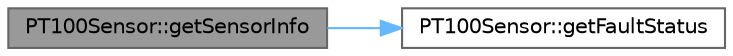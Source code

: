 digraph "PT100Sensor::getSensorInfo"
{
 // LATEX_PDF_SIZE
  bgcolor="transparent";
  edge [fontname=Helvetica,fontsize=10,labelfontname=Helvetica,labelfontsize=10];
  node [fontname=Helvetica,fontsize=10,shape=box,height=0.2,width=0.4];
  rankdir="LR";
  Node1 [id="Node000001",label="PT100Sensor::getSensorInfo",height=0.2,width=0.4,color="gray40", fillcolor="grey60", style="filled", fontcolor="black",tooltip="Get detailed information about the sensor."];
  Node1 -> Node2 [id="edge1_Node000001_Node000002",color="steelblue1",style="solid",tooltip=" "];
  Node2 [id="Node000002",label="PT100Sensor::getFaultStatus",height=0.2,width=0.4,color="grey40", fillcolor="white", style="filled",URL="$class_p_t100_sensor.html#ae9aa8647e52efca9450704c81993b6eb",tooltip="Get the MAX31865 fault status and description."];
}
